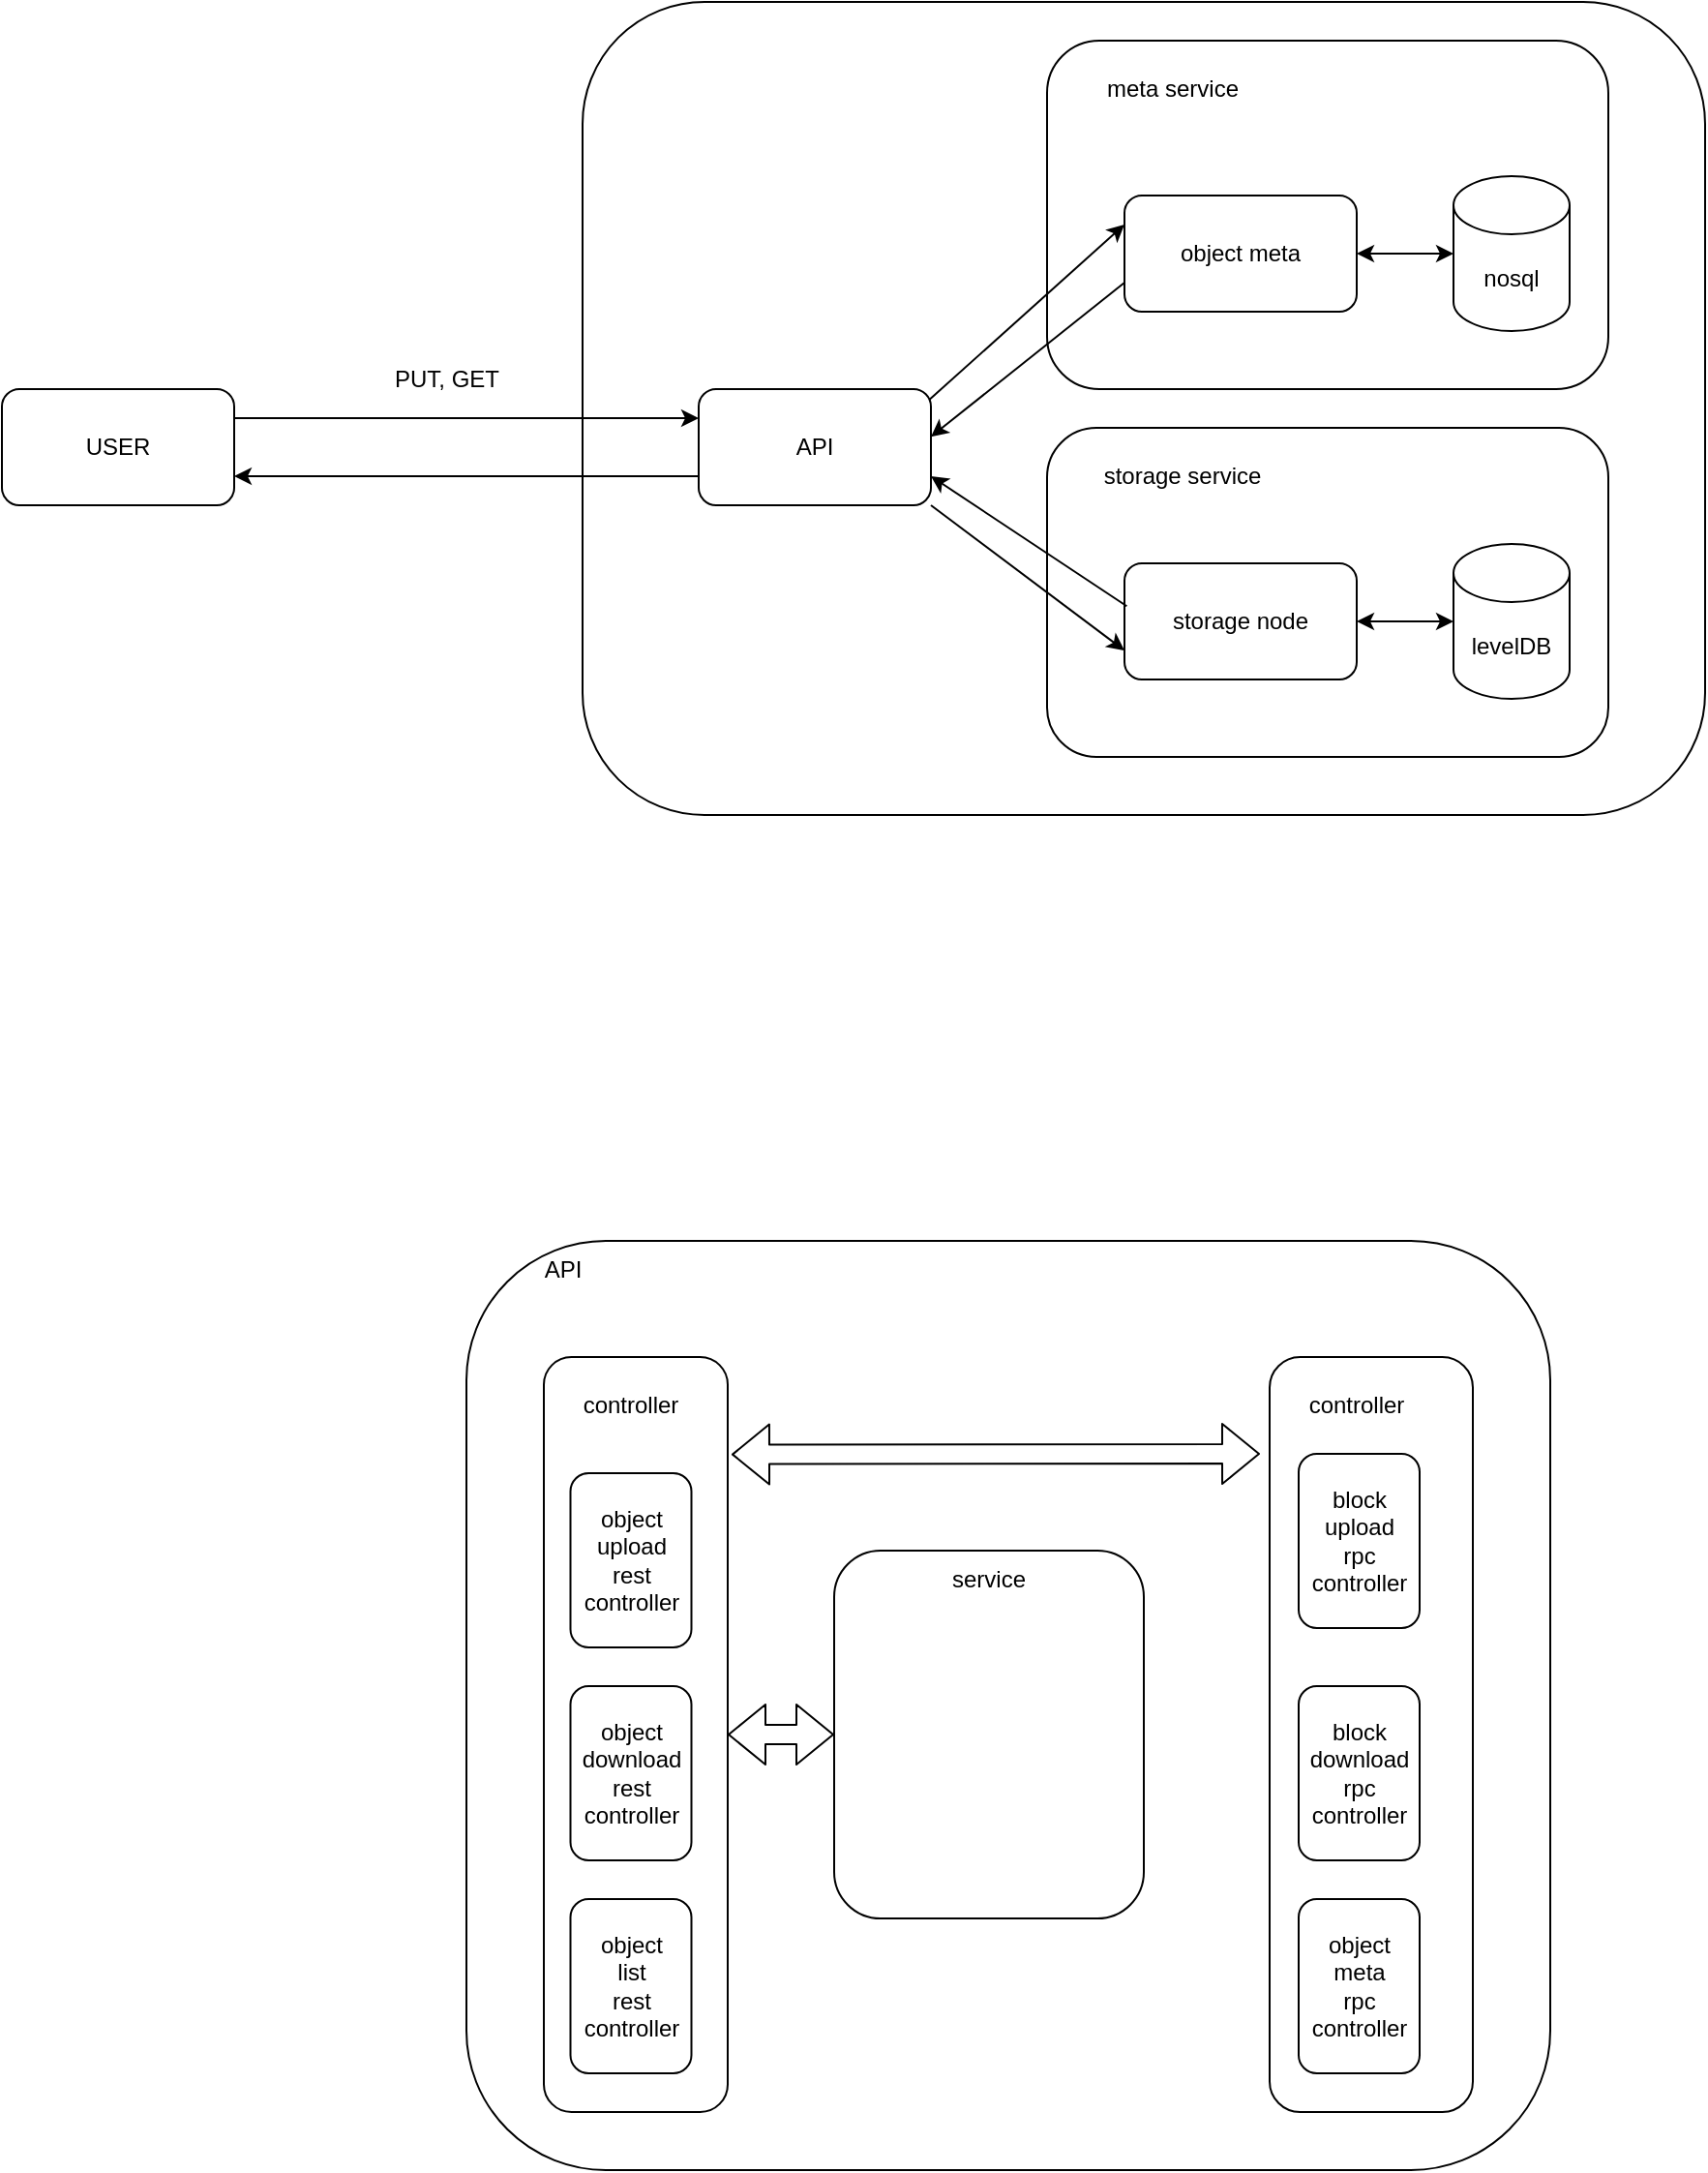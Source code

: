 <mxfile>
    <diagram id="-xh7lsWtHkoIq44ITKwm" name="architecture_v1">
        <mxGraphModel dx="2153" dy="809" grid="1" gridSize="10" guides="1" tooltips="1" connect="1" arrows="1" fold="1" page="1" pageScale="1" pageWidth="827" pageHeight="1169" math="0" shadow="0">
            <root>
                <mxCell id="0"/>
                <mxCell id="1" parent="0"/>
                <mxCell id="4BQ2evdpj7uEI14HnPks-1" value="" style="rounded=1;whiteSpace=wrap;html=1;" parent="1" vertex="1">
                    <mxGeometry x="280" y="200" width="580" height="420" as="geometry"/>
                </mxCell>
                <mxCell id="4BQ2evdpj7uEI14HnPks-2" value="" style="rounded=1;whiteSpace=wrap;html=1;" parent="1" vertex="1">
                    <mxGeometry x="520" y="420" width="290" height="170" as="geometry"/>
                </mxCell>
                <mxCell id="4BQ2evdpj7uEI14HnPks-4" value="USER" style="rounded=1;whiteSpace=wrap;html=1;" parent="1" vertex="1">
                    <mxGeometry x="-20" y="400" width="120" height="60" as="geometry"/>
                </mxCell>
                <mxCell id="4BQ2evdpj7uEI14HnPks-5" value="API" style="rounded=1;whiteSpace=wrap;html=1;" parent="1" vertex="1">
                    <mxGeometry x="340" y="400" width="120" height="60" as="geometry"/>
                </mxCell>
                <mxCell id="4BQ2evdpj7uEI14HnPks-6" value="" style="endArrow=classic;html=1;exitX=1;exitY=0.25;exitDx=0;exitDy=0;entryX=0;entryY=0.25;entryDx=0;entryDy=0;" parent="1" source="4BQ2evdpj7uEI14HnPks-4" target="4BQ2evdpj7uEI14HnPks-5" edge="1">
                    <mxGeometry width="50" height="50" relative="1" as="geometry">
                        <mxPoint x="380" y="440" as="sourcePoint"/>
                        <mxPoint x="430" y="390" as="targetPoint"/>
                    </mxGeometry>
                </mxCell>
                <mxCell id="4BQ2evdpj7uEI14HnPks-7" value="" style="endArrow=classic;html=1;exitX=0;exitY=0.75;exitDx=0;exitDy=0;entryX=1;entryY=0.75;entryDx=0;entryDy=0;" parent="1" source="4BQ2evdpj7uEI14HnPks-5" target="4BQ2evdpj7uEI14HnPks-4" edge="1">
                    <mxGeometry width="50" height="50" relative="1" as="geometry">
                        <mxPoint x="110" y="425" as="sourcePoint"/>
                        <mxPoint x="350" y="425" as="targetPoint"/>
                    </mxGeometry>
                </mxCell>
                <mxCell id="4BQ2evdpj7uEI14HnPks-8" value="PUT, GET" style="text;html=1;strokeColor=none;fillColor=none;align=center;verticalAlign=middle;whiteSpace=wrap;rounded=0;" parent="1" vertex="1">
                    <mxGeometry x="180" y="380" width="60" height="30" as="geometry"/>
                </mxCell>
                <mxCell id="4BQ2evdpj7uEI14HnPks-9" value="" style="rounded=1;whiteSpace=wrap;html=1;" parent="1" vertex="1">
                    <mxGeometry x="520" y="220" width="290" height="180" as="geometry"/>
                </mxCell>
                <mxCell id="4BQ2evdpj7uEI14HnPks-10" value="object meta" style="rounded=1;whiteSpace=wrap;html=1;" parent="1" vertex="1">
                    <mxGeometry x="560" y="300" width="120" height="60" as="geometry"/>
                </mxCell>
                <mxCell id="4BQ2evdpj7uEI14HnPks-11" value="storage node" style="rounded=1;whiteSpace=wrap;html=1;" parent="1" vertex="1">
                    <mxGeometry x="560" y="490" width="120" height="60" as="geometry"/>
                </mxCell>
                <mxCell id="4BQ2evdpj7uEI14HnPks-14" value="nosql" style="shape=cylinder3;whiteSpace=wrap;html=1;boundedLbl=1;backgroundOutline=1;size=15;" parent="1" vertex="1">
                    <mxGeometry x="730" y="290" width="60" height="80" as="geometry"/>
                </mxCell>
                <mxCell id="4BQ2evdpj7uEI14HnPks-25" value="" style="endArrow=classic;html=1;exitX=0.994;exitY=0.09;exitDx=0;exitDy=0;entryX=0;entryY=0.25;entryDx=0;entryDy=0;exitPerimeter=0;" parent="1" source="4BQ2evdpj7uEI14HnPks-5" target="4BQ2evdpj7uEI14HnPks-10" edge="1">
                    <mxGeometry width="50" height="50" relative="1" as="geometry">
                        <mxPoint x="690" y="540" as="sourcePoint"/>
                        <mxPoint x="740" y="490" as="targetPoint"/>
                    </mxGeometry>
                </mxCell>
                <mxCell id="4BQ2evdpj7uEI14HnPks-26" value="" style="endArrow=classic;html=1;exitX=0;exitY=0.75;exitDx=0;exitDy=0;entryX=1;entryY=0.41;entryDx=0;entryDy=0;entryPerimeter=0;" parent="1" source="4BQ2evdpj7uEI14HnPks-10" target="4BQ2evdpj7uEI14HnPks-5" edge="1">
                    <mxGeometry width="50" height="50" relative="1" as="geometry">
                        <mxPoint x="470" y="425" as="sourcePoint"/>
                        <mxPoint x="570" y="275" as="targetPoint"/>
                    </mxGeometry>
                </mxCell>
                <mxCell id="4BQ2evdpj7uEI14HnPks-27" value="" style="endArrow=classic;html=1;exitX=1;exitY=1;exitDx=0;exitDy=0;entryX=0;entryY=0.75;entryDx=0;entryDy=0;" parent="1" source="4BQ2evdpj7uEI14HnPks-5" target="4BQ2evdpj7uEI14HnPks-11" edge="1">
                    <mxGeometry width="50" height="50" relative="1" as="geometry">
                        <mxPoint x="469.28" y="415.4" as="sourcePoint"/>
                        <mxPoint x="570" y="275" as="targetPoint"/>
                    </mxGeometry>
                </mxCell>
                <mxCell id="4BQ2evdpj7uEI14HnPks-28" value="" style="endArrow=classic;html=1;exitX=0.01;exitY=0.369;exitDx=0;exitDy=0;entryX=1;entryY=0.75;entryDx=0;entryDy=0;exitPerimeter=0;" parent="1" source="4BQ2evdpj7uEI14HnPks-11" target="4BQ2evdpj7uEI14HnPks-5" edge="1">
                    <mxGeometry width="50" height="50" relative="1" as="geometry">
                        <mxPoint x="470" y="470" as="sourcePoint"/>
                        <mxPoint x="570" y="655" as="targetPoint"/>
                    </mxGeometry>
                </mxCell>
                <mxCell id="4BQ2evdpj7uEI14HnPks-29" value="storage service" style="text;html=1;strokeColor=none;fillColor=none;align=center;verticalAlign=middle;whiteSpace=wrap;rounded=0;" parent="1" vertex="1">
                    <mxGeometry x="540" y="430" width="100" height="30" as="geometry"/>
                </mxCell>
                <mxCell id="4BQ2evdpj7uEI14HnPks-30" value="meta service" style="text;html=1;strokeColor=none;fillColor=none;align=center;verticalAlign=middle;whiteSpace=wrap;rounded=0;" parent="1" vertex="1">
                    <mxGeometry x="530" y="230" width="110" height="30" as="geometry"/>
                </mxCell>
                <mxCell id="4BQ2evdpj7uEI14HnPks-31" value="" style="endArrow=classic;startArrow=classic;html=1;entryX=0;entryY=0.5;entryDx=0;entryDy=0;entryPerimeter=0;" parent="1" source="4BQ2evdpj7uEI14HnPks-10" target="4BQ2evdpj7uEI14HnPks-14" edge="1">
                    <mxGeometry width="50" height="50" relative="1" as="geometry">
                        <mxPoint x="510" y="540" as="sourcePoint"/>
                        <mxPoint x="560" y="490" as="targetPoint"/>
                    </mxGeometry>
                </mxCell>
                <mxCell id="iA15LZfpJ7BzNo4cb26q-1" value="levelDB" style="shape=cylinder3;whiteSpace=wrap;html=1;boundedLbl=1;backgroundOutline=1;size=15;" parent="1" vertex="1">
                    <mxGeometry x="730" y="480" width="60" height="80" as="geometry"/>
                </mxCell>
                <mxCell id="iA15LZfpJ7BzNo4cb26q-2" value="" style="endArrow=classic;startArrow=classic;html=1;exitX=1;exitY=0.5;exitDx=0;exitDy=0;" parent="1" source="4BQ2evdpj7uEI14HnPks-11" target="iA15LZfpJ7BzNo4cb26q-1" edge="1">
                    <mxGeometry width="50" height="50" relative="1" as="geometry">
                        <mxPoint x="690" y="340" as="sourcePoint"/>
                        <mxPoint x="740" y="340" as="targetPoint"/>
                    </mxGeometry>
                </mxCell>
                <mxCell id="2" value="" style="rounded=1;whiteSpace=wrap;html=1;" parent="1" vertex="1">
                    <mxGeometry x="220" y="840" width="560" height="480" as="geometry"/>
                </mxCell>
                <mxCell id="3" value="" style="rounded=1;whiteSpace=wrap;html=1;" parent="1" vertex="1">
                    <mxGeometry x="260" y="900" width="95" height="390" as="geometry"/>
                </mxCell>
                <mxCell id="4" value="" style="rounded=1;whiteSpace=wrap;html=1;" parent="1" vertex="1">
                    <mxGeometry x="635" y="900" width="105" height="390" as="geometry"/>
                </mxCell>
                <mxCell id="5" value="" style="rounded=1;whiteSpace=wrap;html=1;" parent="1" vertex="1">
                    <mxGeometry x="410" y="1000" width="160" height="190" as="geometry"/>
                </mxCell>
                <mxCell id="6" value="API" style="text;html=1;strokeColor=none;fillColor=none;align=center;verticalAlign=middle;whiteSpace=wrap;rounded=0;" parent="1" vertex="1">
                    <mxGeometry x="220" y="840" width="100" height="30" as="geometry"/>
                </mxCell>
                <mxCell id="7" value="controller" style="text;html=1;strokeColor=none;fillColor=none;align=center;verticalAlign=middle;whiteSpace=wrap;rounded=0;" parent="1" vertex="1">
                    <mxGeometry x="255" y="910" width="100" height="30" as="geometry"/>
                </mxCell>
                <mxCell id="8" value="controller" style="text;html=1;strokeColor=none;fillColor=none;align=center;verticalAlign=middle;whiteSpace=wrap;rounded=0;" parent="1" vertex="1">
                    <mxGeometry x="630" y="910" width="100" height="30" as="geometry"/>
                </mxCell>
                <mxCell id="9" value="service" style="text;html=1;strokeColor=none;fillColor=none;align=center;verticalAlign=middle;whiteSpace=wrap;rounded=0;" parent="1" vertex="1">
                    <mxGeometry x="440" y="1000" width="100" height="30" as="geometry"/>
                </mxCell>
                <mxCell id="11" value="" style="shape=flexArrow;endArrow=classic;startArrow=classic;html=1;" parent="1" source="3" target="5" edge="1">
                    <mxGeometry width="100" height="100" relative="1" as="geometry">
                        <mxPoint x="560" y="950" as="sourcePoint"/>
                        <mxPoint x="660" y="850" as="targetPoint"/>
                    </mxGeometry>
                </mxCell>
                <mxCell id="13" value="object upload &lt;br&gt;rest controller" style="rounded=1;whiteSpace=wrap;html=1;" parent="1" vertex="1">
                    <mxGeometry x="273.75" y="960" width="62.5" height="90" as="geometry"/>
                </mxCell>
                <mxCell id="15" value="object&lt;br&gt;download&lt;br&gt;rest controller" style="rounded=1;whiteSpace=wrap;html=1;" parent="1" vertex="1">
                    <mxGeometry x="273.75" y="1070" width="62.5" height="90" as="geometry"/>
                </mxCell>
                <mxCell id="16" value="object&lt;br&gt;list&lt;br&gt;rest controller" style="rounded=1;whiteSpace=wrap;html=1;" parent="1" vertex="1">
                    <mxGeometry x="273.75" y="1180" width="62.5" height="90" as="geometry"/>
                </mxCell>
                <mxCell id="17" value="block upload &lt;br&gt;rpc controller" style="rounded=1;whiteSpace=wrap;html=1;" parent="1" vertex="1">
                    <mxGeometry x="650" y="950" width="62.5" height="90" as="geometry"/>
                </mxCell>
                <mxCell id="18" value="" style="shape=flexArrow;endArrow=classic;startArrow=classic;html=1;exitX=1.021;exitY=0.129;exitDx=0;exitDy=0;exitPerimeter=0;" parent="1" source="3" edge="1">
                    <mxGeometry width="100" height="100" relative="1" as="geometry">
                        <mxPoint x="380" y="950" as="sourcePoint"/>
                        <mxPoint x="630" y="950" as="targetPoint"/>
                    </mxGeometry>
                </mxCell>
                <mxCell id="19" value="block&lt;br&gt;download&lt;br&gt;rpc controller" style="rounded=1;whiteSpace=wrap;html=1;" parent="1" vertex="1">
                    <mxGeometry x="650" y="1070" width="62.5" height="90" as="geometry"/>
                </mxCell>
                <mxCell id="20" value="object meta&lt;br&gt;rpc&lt;br&gt;controller" style="rounded=1;whiteSpace=wrap;html=1;" parent="1" vertex="1">
                    <mxGeometry x="650" y="1180" width="62.5" height="90" as="geometry"/>
                </mxCell>
            </root>
        </mxGraphModel>
    </diagram>
    <diagram id="XrwoL8R-I7j03MeKUOcI" name="architecture_v2">
        <mxGraphModel dx="2153" dy="809" grid="1" gridSize="10" guides="1" tooltips="1" connect="1" arrows="1" fold="1" page="1" pageScale="1" pageWidth="827" pageHeight="1169" math="0" shadow="0">
            <root>
                <mxCell id="0"/>
                <mxCell id="1" parent="0"/>
                <mxCell id="3" value="" style="rounded=1;whiteSpace=wrap;html=1;" parent="1" vertex="1">
                    <mxGeometry x="280" y="120" width="700" height="720" as="geometry"/>
                </mxCell>
                <mxCell id="10" value="" style="rounded=1;whiteSpace=wrap;html=1;" parent="1" vertex="1">
                    <mxGeometry x="520" y="420" width="420" height="400" as="geometry"/>
                </mxCell>
                <mxCell id="37" value="" style="rounded=1;whiteSpace=wrap;html=1;" parent="1" vertex="1">
                    <mxGeometry x="660" y="430" width="270" height="380" as="geometry"/>
                </mxCell>
                <mxCell id="2" value="USER" style="rounded=1;whiteSpace=wrap;html=1;" parent="1" vertex="1">
                    <mxGeometry x="-20" y="400" width="120" height="60" as="geometry"/>
                </mxCell>
                <mxCell id="4" value="API" style="rounded=1;whiteSpace=wrap;html=1;" parent="1" vertex="1">
                    <mxGeometry x="340" y="400" width="120" height="60" as="geometry"/>
                </mxCell>
                <mxCell id="6" value="" style="endArrow=classic;html=1;exitX=1;exitY=0.25;exitDx=0;exitDy=0;entryX=0;entryY=0.25;entryDx=0;entryDy=0;" parent="1" source="2" target="4" edge="1">
                    <mxGeometry width="50" height="50" relative="1" as="geometry">
                        <mxPoint x="380" y="440" as="sourcePoint"/>
                        <mxPoint x="430" y="390" as="targetPoint"/>
                    </mxGeometry>
                </mxCell>
                <mxCell id="7" value="" style="endArrow=classic;html=1;exitX=0;exitY=0.75;exitDx=0;exitDy=0;entryX=1;entryY=0.75;entryDx=0;entryDy=0;" parent="1" source="4" target="2" edge="1">
                    <mxGeometry width="50" height="50" relative="1" as="geometry">
                        <mxPoint x="110" y="425" as="sourcePoint"/>
                        <mxPoint x="350" y="425" as="targetPoint"/>
                    </mxGeometry>
                </mxCell>
                <mxCell id="8" value="PUT, GET" style="text;html=1;strokeColor=none;fillColor=none;align=center;verticalAlign=middle;whiteSpace=wrap;rounded=0;" parent="1" vertex="1">
                    <mxGeometry x="180" y="380" width="60" height="30" as="geometry"/>
                </mxCell>
                <mxCell id="9" value="" style="rounded=1;whiteSpace=wrap;html=1;" parent="1" vertex="1">
                    <mxGeometry x="520" y="150" width="410" height="250" as="geometry"/>
                </mxCell>
                <mxCell id="12" value="LB" style="rounded=1;whiteSpace=wrap;html=1;" parent="1" vertex="1">
                    <mxGeometry x="540" y="250" width="90" height="60" as="geometry"/>
                </mxCell>
                <mxCell id="13" value="storage node cluster" style="rounded=1;whiteSpace=wrap;html=1;" parent="1" vertex="1">
                    <mxGeometry x="560" y="600" width="120" height="60" as="geometry"/>
                </mxCell>
                <mxCell id="14" value="" style="rounded=1;whiteSpace=wrap;html=1;" parent="1" vertex="1">
                    <mxGeometry x="740" y="440" width="160" height="110" as="geometry"/>
                </mxCell>
                <mxCell id="15" value="" style="rounded=1;whiteSpace=wrap;html=1;" parent="1" vertex="1">
                    <mxGeometry x="740" y="560" width="160" height="100" as="geometry"/>
                </mxCell>
                <mxCell id="16" value="nosql" style="shape=cylinder3;whiteSpace=wrap;html=1;boundedLbl=1;backgroundOutline=1;size=15;" parent="1" vertex="1">
                    <mxGeometry x="837.5" y="205" width="60" height="80" as="geometry"/>
                </mxCell>
                <mxCell id="17" value="storage node" style="rounded=1;whiteSpace=wrap;html=1;" parent="1" vertex="1">
                    <mxGeometry x="760" y="470" width="120" height="30" as="geometry"/>
                </mxCell>
                <mxCell id="19" value="storage node" style="rounded=1;whiteSpace=wrap;html=1;" parent="1" vertex="1">
                    <mxGeometry x="760" y="510" width="120" height="30" as="geometry"/>
                </mxCell>
                <mxCell id="20" value="storage node" style="rounded=1;whiteSpace=wrap;html=1;" parent="1" vertex="1">
                    <mxGeometry x="760" y="595" width="120" height="50" as="geometry"/>
                </mxCell>
                <mxCell id="21" value="" style="endArrow=none;dashed=1;html=1;dashPattern=1 3;strokeWidth=2;exitX=0.731;exitY=0.714;exitDx=0;exitDy=0;exitPerimeter=0;" parent="1" source="10" edge="1">
                    <mxGeometry width="50" height="50" relative="1" as="geometry">
                        <mxPoint x="830" y="680" as="sourcePoint"/>
                        <mxPoint x="827" y="660" as="targetPoint"/>
                    </mxGeometry>
                </mxCell>
                <mxCell id="22" value="" style="rounded=1;whiteSpace=wrap;html=1;" parent="1" vertex="1">
                    <mxGeometry x="740" y="690" width="160" height="110" as="geometry"/>
                </mxCell>
                <mxCell id="24" value="storage node" style="rounded=1;whiteSpace=wrap;html=1;" parent="1" vertex="1">
                    <mxGeometry x="760" y="720" width="120" height="30" as="geometry"/>
                </mxCell>
                <mxCell id="25" value="storage node" style="rounded=1;whiteSpace=wrap;html=1;" parent="1" vertex="1">
                    <mxGeometry x="760" y="760" width="120" height="30" as="geometry"/>
                </mxCell>
                <mxCell id="26" value="xxx.xxx.xxx.1" style="text;html=1;strokeColor=none;fillColor=none;align=center;verticalAlign=middle;whiteSpace=wrap;rounded=0;" parent="1" vertex="1">
                    <mxGeometry x="760" y="440" width="60" height="20" as="geometry"/>
                </mxCell>
                <mxCell id="28" value="xxx.xxx.xxx.2" style="text;html=1;strokeColor=none;fillColor=none;align=center;verticalAlign=middle;whiteSpace=wrap;rounded=0;" parent="1" vertex="1">
                    <mxGeometry x="760" y="560" width="60" height="20" as="geometry"/>
                </mxCell>
                <mxCell id="30" value="xxx.xxx.xxx.3" style="text;html=1;strokeColor=none;fillColor=none;align=center;verticalAlign=middle;whiteSpace=wrap;rounded=0;" parent="1" vertex="1">
                    <mxGeometry x="760" y="690" width="60" height="20" as="geometry"/>
                </mxCell>
                <mxCell id="31" value="" style="endArrow=classic;html=1;exitX=0.994;exitY=0.09;exitDx=0;exitDy=0;entryX=0;entryY=0.25;entryDx=0;entryDy=0;exitPerimeter=0;" parent="1" source="4" target="12" edge="1">
                    <mxGeometry width="50" height="50" relative="1" as="geometry">
                        <mxPoint x="690" y="540" as="sourcePoint"/>
                        <mxPoint x="740" y="490" as="targetPoint"/>
                    </mxGeometry>
                </mxCell>
                <mxCell id="32" value="" style="endArrow=classic;html=1;exitX=0;exitY=0.75;exitDx=0;exitDy=0;entryX=1;entryY=0.41;entryDx=0;entryDy=0;entryPerimeter=0;" parent="1" source="12" target="4" edge="1">
                    <mxGeometry width="50" height="50" relative="1" as="geometry">
                        <mxPoint x="470" y="425" as="sourcePoint"/>
                        <mxPoint x="570" y="275" as="targetPoint"/>
                    </mxGeometry>
                </mxCell>
                <mxCell id="33" value="" style="endArrow=classic;html=1;exitX=1;exitY=1;exitDx=0;exitDy=0;entryX=0;entryY=0.75;entryDx=0;entryDy=0;" parent="1" source="4" target="13" edge="1">
                    <mxGeometry width="50" height="50" relative="1" as="geometry">
                        <mxPoint x="469.28" y="415.4" as="sourcePoint"/>
                        <mxPoint x="570" y="275" as="targetPoint"/>
                    </mxGeometry>
                </mxCell>
                <mxCell id="34" value="" style="endArrow=classic;html=1;exitX=0.01;exitY=0.369;exitDx=0;exitDy=0;entryX=1;entryY=0.75;entryDx=0;entryDy=0;exitPerimeter=0;" parent="1" source="13" target="4" edge="1">
                    <mxGeometry width="50" height="50" relative="1" as="geometry">
                        <mxPoint x="470" y="470" as="sourcePoint"/>
                        <mxPoint x="570" y="655" as="targetPoint"/>
                    </mxGeometry>
                </mxCell>
                <mxCell id="35" value="storage service" style="text;html=1;strokeColor=none;fillColor=none;align=center;verticalAlign=middle;whiteSpace=wrap;rounded=0;" parent="1" vertex="1">
                    <mxGeometry x="540" y="440" width="100" height="30" as="geometry"/>
                </mxCell>
                <mxCell id="36" value="meta service" style="text;html=1;strokeColor=none;fillColor=none;align=center;verticalAlign=middle;whiteSpace=wrap;rounded=0;" parent="1" vertex="1">
                    <mxGeometry x="540" y="160" width="110" height="30" as="geometry"/>
                </mxCell>
                <mxCell id="22j1NjlpuGM0zyQFbdJL-37" value="" style="endArrow=classic;startArrow=classic;html=1;exitX=1;exitY=0.5;exitDx=0;exitDy=0;" parent="1" source="qHkTOjJ6QAgFXQLdBOn8-37" target="16" edge="1">
                    <mxGeometry width="50" height="50" relative="1" as="geometry">
                        <mxPoint x="617.5" y="515" as="sourcePoint"/>
                        <mxPoint x="667.5" y="465" as="targetPoint"/>
                    </mxGeometry>
                </mxCell>
                <mxCell id="qHkTOjJ6QAgFXQLdBOn8-37" value="object meta node" style="rounded=1;whiteSpace=wrap;html=1;" vertex="1" parent="1">
                    <mxGeometry x="677.5" y="215" width="120" height="60" as="geometry"/>
                </mxCell>
                <mxCell id="qHkTOjJ6QAgFXQLdBOn8-39" value="" style="endArrow=classic;startArrow=classic;html=1;entryX=0;entryY=0.5;entryDx=0;entryDy=0;" edge="1" parent="1" source="12" target="qHkTOjJ6QAgFXQLdBOn8-42">
                    <mxGeometry width="50" height="50" relative="1" as="geometry">
                        <mxPoint x="810" y="290" as="sourcePoint"/>
                        <mxPoint x="850" y="290" as="targetPoint"/>
                    </mxGeometry>
                </mxCell>
                <mxCell id="qHkTOjJ6QAgFXQLdBOn8-40" value="nosql" style="shape=cylinder3;whiteSpace=wrap;html=1;boundedLbl=1;backgroundOutline=1;size=15;" vertex="1" parent="1">
                    <mxGeometry x="837.5" y="235" width="60" height="80" as="geometry"/>
                </mxCell>
                <mxCell id="qHkTOjJ6QAgFXQLdBOn8-41" value="" style="endArrow=classic;startArrow=classic;html=1;exitX=1;exitY=0.5;exitDx=0;exitDy=0;" edge="1" parent="1" source="qHkTOjJ6QAgFXQLdBOn8-42" target="qHkTOjJ6QAgFXQLdBOn8-40">
                    <mxGeometry width="50" height="50" relative="1" as="geometry">
                        <mxPoint x="617.5" y="545" as="sourcePoint"/>
                        <mxPoint x="667.5" y="495" as="targetPoint"/>
                    </mxGeometry>
                </mxCell>
                <mxCell id="qHkTOjJ6QAgFXQLdBOn8-42" value="object meta node" style="rounded=1;whiteSpace=wrap;html=1;" vertex="1" parent="1">
                    <mxGeometry x="677.5" y="245" width="120" height="60" as="geometry"/>
                </mxCell>
                <mxCell id="qHkTOjJ6QAgFXQLdBOn8-43" value="nosql" style="shape=cylinder3;whiteSpace=wrap;html=1;boundedLbl=1;backgroundOutline=1;size=15;" vertex="1" parent="1">
                    <mxGeometry x="842.5" y="265" width="60" height="80" as="geometry"/>
                </mxCell>
                <mxCell id="qHkTOjJ6QAgFXQLdBOn8-44" value="" style="endArrow=classic;startArrow=classic;html=1;exitX=1;exitY=0.5;exitDx=0;exitDy=0;" edge="1" parent="1" source="qHkTOjJ6QAgFXQLdBOn8-45" target="qHkTOjJ6QAgFXQLdBOn8-43">
                    <mxGeometry width="50" height="50" relative="1" as="geometry">
                        <mxPoint x="622.5" y="575" as="sourcePoint"/>
                        <mxPoint x="672.5" y="525" as="targetPoint"/>
                    </mxGeometry>
                </mxCell>
                <mxCell id="qHkTOjJ6QAgFXQLdBOn8-45" value="object meta node" style="rounded=1;whiteSpace=wrap;html=1;" vertex="1" parent="1">
                    <mxGeometry x="682.5" y="275" width="120" height="60" as="geometry"/>
                </mxCell>
                <mxCell id="qHkTOjJ6QAgFXQLdBOn8-46" value="" style="endArrow=classic;startArrow=classic;html=1;" edge="1" parent="1" source="12" target="qHkTOjJ6QAgFXQLdBOn8-37">
                    <mxGeometry width="50" height="50" relative="1" as="geometry">
                        <mxPoint x="640" y="287.568" as="sourcePoint"/>
                        <mxPoint x="687.5" y="285" as="targetPoint"/>
                    </mxGeometry>
                </mxCell>
                <mxCell id="qHkTOjJ6QAgFXQLdBOn8-47" value="" style="endArrow=classic;startArrow=classic;html=1;" edge="1" parent="1" source="12" target="qHkTOjJ6QAgFXQLdBOn8-45">
                    <mxGeometry width="50" height="50" relative="1" as="geometry">
                        <mxPoint x="640" y="279.672" as="sourcePoint"/>
                        <mxPoint x="687.5" y="268.77" as="targetPoint"/>
                    </mxGeometry>
                </mxCell>
            </root>
        </mxGraphModel>
    </diagram>
</mxfile>
